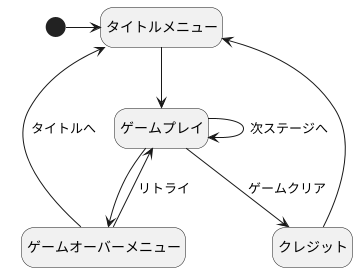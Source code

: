 ﻿@startuml
hide empty description

[*] -> タイトルメニュー

タイトルメニュー --> ゲームプレイ
ゲームプレイ --> ゲームプレイ : 次ステージへ
ゲームプレイ --> ゲームオーバーメニュー
ゲームオーバーメニュー --> タイトルメニュー : タイトルへ
ゲームオーバーメニュー --> ゲームプレイ : リトライ
ゲームプレイ --> クレジット : ゲームクリア
クレジット --> タイトルメニュー

@enduml

